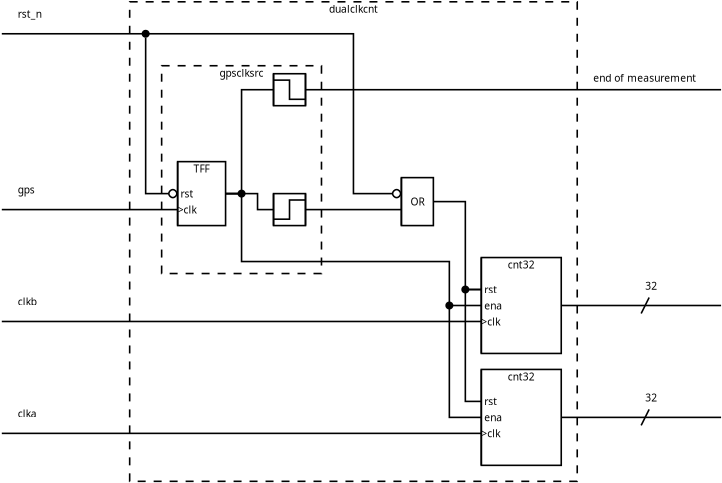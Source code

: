 <?xml version="1.0" encoding="UTF-8"?>
<dia:diagram xmlns:dia="http://www.lysator.liu.se/~alla/dia/">
  <dia:layer name="Background" visible="true" active="true">
    <dia:object type="Standard - Box" version="0" id="O0">
      <dia:attribute name="obj_pos">
        <dia:point val="-17,-14"/>
      </dia:attribute>
      <dia:attribute name="obj_bb">
        <dia:rectangle val="-17.05,-14.05;11.05,16.05"/>
      </dia:attribute>
      <dia:attribute name="elem_corner">
        <dia:point val="-17,-14"/>
      </dia:attribute>
      <dia:attribute name="elem_width">
        <dia:real val="28"/>
      </dia:attribute>
      <dia:attribute name="elem_height">
        <dia:real val="30"/>
      </dia:attribute>
      <dia:attribute name="border_width">
        <dia:real val="0.1"/>
      </dia:attribute>
      <dia:attribute name="show_background">
        <dia:boolean val="false"/>
      </dia:attribute>
      <dia:attribute name="line_style">
        <dia:enum val="1"/>
      </dia:attribute>
      <dia:attribute name="dashlength">
        <dia:real val="0.5"/>
      </dia:attribute>
    </dia:object>
    <dia:object type="Standard - Box" version="0" id="O1">
      <dia:attribute name="obj_pos">
        <dia:point val="-15,-10"/>
      </dia:attribute>
      <dia:attribute name="obj_bb">
        <dia:rectangle val="-15.05,-10.05;-4.95,3.05"/>
      </dia:attribute>
      <dia:attribute name="elem_corner">
        <dia:point val="-15,-10"/>
      </dia:attribute>
      <dia:attribute name="elem_width">
        <dia:real val="10"/>
      </dia:attribute>
      <dia:attribute name="elem_height">
        <dia:real val="13"/>
      </dia:attribute>
      <dia:attribute name="border_width">
        <dia:real val="0.1"/>
      </dia:attribute>
      <dia:attribute name="show_background">
        <dia:boolean val="false"/>
      </dia:attribute>
      <dia:attribute name="line_style">
        <dia:enum val="1"/>
      </dia:attribute>
      <dia:attribute name="dashlength">
        <dia:real val="0.5"/>
      </dia:attribute>
    </dia:object>
    <dia:object type="Standard - Box" version="0" id="O2">
      <dia:attribute name="obj_pos">
        <dia:point val="5,2"/>
      </dia:attribute>
      <dia:attribute name="obj_bb">
        <dia:rectangle val="4.95,1.95;10.05,8.05"/>
      </dia:attribute>
      <dia:attribute name="elem_corner">
        <dia:point val="5,2"/>
      </dia:attribute>
      <dia:attribute name="elem_width">
        <dia:real val="5"/>
      </dia:attribute>
      <dia:attribute name="elem_height">
        <dia:real val="6"/>
      </dia:attribute>
      <dia:attribute name="show_background">
        <dia:boolean val="true"/>
      </dia:attribute>
    </dia:object>
    <dia:object type="Standard - Text" version="1" id="O3">
      <dia:attribute name="obj_pos">
        <dia:point val="5,6"/>
      </dia:attribute>
      <dia:attribute name="obj_bb">
        <dia:rectangle val="5,5.628;6.438,6.372"/>
      </dia:attribute>
      <dia:attribute name="text">
        <dia:composite type="text">
          <dia:attribute name="string">
            <dia:string>#&gt;clk#</dia:string>
          </dia:attribute>
          <dia:attribute name="font">
            <dia:font family="sans" style="0" name="Helvetica"/>
          </dia:attribute>
          <dia:attribute name="height">
            <dia:real val="0.8"/>
          </dia:attribute>
          <dia:attribute name="pos">
            <dia:point val="5,6.223"/>
          </dia:attribute>
          <dia:attribute name="color">
            <dia:color val="#000000"/>
          </dia:attribute>
          <dia:attribute name="alignment">
            <dia:enum val="0"/>
          </dia:attribute>
        </dia:composite>
      </dia:attribute>
      <dia:attribute name="valign">
        <dia:enum val="2"/>
      </dia:attribute>
      <dia:connections>
        <dia:connection handle="0" to="O4" connection="3"/>
      </dia:connections>
    </dia:object>
    <dia:object type="Standard - Line" version="0" id="O4">
      <dia:attribute name="obj_pos">
        <dia:point val="5,2"/>
      </dia:attribute>
      <dia:attribute name="obj_bb">
        <dia:rectangle val="4.95,1.95;5.05,8.05"/>
      </dia:attribute>
      <dia:attribute name="conn_endpoints">
        <dia:point val="5,2"/>
        <dia:point val="5,8"/>
      </dia:attribute>
      <dia:attribute name="numcp">
        <dia:int val="5"/>
      </dia:attribute>
      <dia:connections>
        <dia:connection handle="0" to="O2" connection="0"/>
        <dia:connection handle="1" to="O2" connection="5"/>
      </dia:connections>
    </dia:object>
    <dia:object type="Standard - Text" version="1" id="O5">
      <dia:attribute name="obj_pos">
        <dia:point val="5,4"/>
      </dia:attribute>
      <dia:attribute name="obj_bb">
        <dia:rectangle val="5,3.627;6.048,4.372"/>
      </dia:attribute>
      <dia:attribute name="text">
        <dia:composite type="text">
          <dia:attribute name="string">
            <dia:string># rst#</dia:string>
          </dia:attribute>
          <dia:attribute name="font">
            <dia:font family="sans" style="0" name="Helvetica"/>
          </dia:attribute>
          <dia:attribute name="height">
            <dia:real val="0.8"/>
          </dia:attribute>
          <dia:attribute name="pos">
            <dia:point val="5,4.223"/>
          </dia:attribute>
          <dia:attribute name="color">
            <dia:color val="#000000"/>
          </dia:attribute>
          <dia:attribute name="alignment">
            <dia:enum val="0"/>
          </dia:attribute>
        </dia:composite>
      </dia:attribute>
      <dia:attribute name="valign">
        <dia:enum val="2"/>
      </dia:attribute>
      <dia:connections>
        <dia:connection handle="0" to="O4" connection="1"/>
      </dia:connections>
    </dia:object>
    <dia:object type="Standard - Text" version="1" id="O6">
      <dia:attribute name="obj_pos">
        <dia:point val="5,5"/>
      </dia:attribute>
      <dia:attribute name="obj_bb">
        <dia:rectangle val="5,4.628;6.395,5.372"/>
      </dia:attribute>
      <dia:attribute name="text">
        <dia:composite type="text">
          <dia:attribute name="string">
            <dia:string># ena#</dia:string>
          </dia:attribute>
          <dia:attribute name="font">
            <dia:font family="sans" style="0" name="Helvetica"/>
          </dia:attribute>
          <dia:attribute name="height">
            <dia:real val="0.8"/>
          </dia:attribute>
          <dia:attribute name="pos">
            <dia:point val="5,5.223"/>
          </dia:attribute>
          <dia:attribute name="color">
            <dia:color val="#000000"/>
          </dia:attribute>
          <dia:attribute name="alignment">
            <dia:enum val="0"/>
          </dia:attribute>
        </dia:composite>
      </dia:attribute>
      <dia:attribute name="valign">
        <dia:enum val="2"/>
      </dia:attribute>
      <dia:connections>
        <dia:connection handle="0" to="O2" connection="3"/>
      </dia:connections>
    </dia:object>
    <dia:object type="Standard - Line" version="0" id="O7">
      <dia:attribute name="obj_pos">
        <dia:point val="15.25,5"/>
      </dia:attribute>
      <dia:attribute name="obj_bb">
        <dia:rectangle val="9.95,4.95;15.3,5.05"/>
      </dia:attribute>
      <dia:attribute name="conn_endpoints">
        <dia:point val="15.25,5"/>
        <dia:point val="10,5"/>
      </dia:attribute>
      <dia:attribute name="numcp">
        <dia:int val="1"/>
      </dia:attribute>
      <dia:connections>
        <dia:connection handle="0" to="O8" connection="0"/>
        <dia:connection handle="1" to="O2" connection="4"/>
      </dia:connections>
    </dia:object>
    <dia:object type="Standard - Line" version="0" id="O8">
      <dia:attribute name="obj_pos">
        <dia:point val="15.5,4.5"/>
      </dia:attribute>
      <dia:attribute name="obj_bb">
        <dia:rectangle val="14.933,4.433;15.567,5.567"/>
      </dia:attribute>
      <dia:attribute name="conn_endpoints">
        <dia:point val="15.5,4.5"/>
        <dia:point val="15,5.5"/>
      </dia:attribute>
      <dia:attribute name="numcp">
        <dia:int val="1"/>
      </dia:attribute>
    </dia:object>
    <dia:object type="Standard - Text" version="1" id="O9">
      <dia:attribute name="obj_pos">
        <dia:point val="15.25,5"/>
      </dia:attribute>
      <dia:attribute name="obj_bb">
        <dia:rectangle val="15.25,3.455;16.065,5"/>
      </dia:attribute>
      <dia:attribute name="text">
        <dia:composite type="text">
          <dia:attribute name="string">
            <dia:string>#32
#</dia:string>
          </dia:attribute>
          <dia:attribute name="font">
            <dia:font family="sans" style="0" name="Helvetica"/>
          </dia:attribute>
          <dia:attribute name="height">
            <dia:real val="0.8"/>
          </dia:attribute>
          <dia:attribute name="pos">
            <dia:point val="15.25,4.05"/>
          </dia:attribute>
          <dia:attribute name="color">
            <dia:color val="#000000"/>
          </dia:attribute>
          <dia:attribute name="alignment">
            <dia:enum val="0"/>
          </dia:attribute>
        </dia:composite>
      </dia:attribute>
      <dia:attribute name="valign">
        <dia:enum val="1"/>
      </dia:attribute>
      <dia:connections>
        <dia:connection handle="0" to="O8" connection="0"/>
      </dia:connections>
    </dia:object>
    <dia:object type="Standard - Line" version="0" id="O10">
      <dia:attribute name="obj_pos">
        <dia:point val="-25,6"/>
      </dia:attribute>
      <dia:attribute name="obj_bb">
        <dia:rectangle val="-25.05,5.95;5.05,6.05"/>
      </dia:attribute>
      <dia:attribute name="conn_endpoints">
        <dia:point val="-25,6"/>
        <dia:point val="5,6"/>
      </dia:attribute>
      <dia:attribute name="numcp">
        <dia:int val="1"/>
      </dia:attribute>
      <dia:connections>
        <dia:connection handle="1" to="O4" connection="3"/>
      </dia:connections>
    </dia:object>
    <dia:object type="Standard - Text" version="1" id="O11">
      <dia:attribute name="obj_pos">
        <dia:point val="7.5,2"/>
      </dia:attribute>
      <dia:attribute name="obj_bb">
        <dia:rectangle val="6.589,2;8.411,2.745"/>
      </dia:attribute>
      <dia:attribute name="text">
        <dia:composite type="text">
          <dia:attribute name="string">
            <dia:string>#cnt32#</dia:string>
          </dia:attribute>
          <dia:attribute name="font">
            <dia:font family="sans" style="0" name="Helvetica"/>
          </dia:attribute>
          <dia:attribute name="height">
            <dia:real val="0.8"/>
          </dia:attribute>
          <dia:attribute name="pos">
            <dia:point val="7.5,2.595"/>
          </dia:attribute>
          <dia:attribute name="color">
            <dia:color val="#000000"/>
          </dia:attribute>
          <dia:attribute name="alignment">
            <dia:enum val="1"/>
          </dia:attribute>
        </dia:composite>
      </dia:attribute>
      <dia:attribute name="valign">
        <dia:enum val="0"/>
      </dia:attribute>
      <dia:connections>
        <dia:connection handle="0" to="O2" connection="1"/>
      </dia:connections>
    </dia:object>
    <dia:object type="Standard - Line" version="0" id="O12">
      <dia:attribute name="obj_pos">
        <dia:point val="15.25,5"/>
      </dia:attribute>
      <dia:attribute name="obj_bb">
        <dia:rectangle val="15.2,4.95;20.05,5.05"/>
      </dia:attribute>
      <dia:attribute name="conn_endpoints">
        <dia:point val="15.25,5"/>
        <dia:point val="20,5"/>
      </dia:attribute>
      <dia:attribute name="numcp">
        <dia:int val="1"/>
      </dia:attribute>
      <dia:connections>
        <dia:connection handle="0" to="O8" connection="0"/>
      </dia:connections>
    </dia:object>
    <dia:object type="Standard - Box" version="0" id="O13">
      <dia:attribute name="obj_pos">
        <dia:point val="5,9"/>
      </dia:attribute>
      <dia:attribute name="obj_bb">
        <dia:rectangle val="4.95,8.95;10.05,15.05"/>
      </dia:attribute>
      <dia:attribute name="elem_corner">
        <dia:point val="5,9"/>
      </dia:attribute>
      <dia:attribute name="elem_width">
        <dia:real val="5"/>
      </dia:attribute>
      <dia:attribute name="elem_height">
        <dia:real val="6"/>
      </dia:attribute>
      <dia:attribute name="show_background">
        <dia:boolean val="true"/>
      </dia:attribute>
    </dia:object>
    <dia:object type="Standard - Text" version="1" id="O14">
      <dia:attribute name="obj_pos">
        <dia:point val="5,13"/>
      </dia:attribute>
      <dia:attribute name="obj_bb">
        <dia:rectangle val="5,12.627;6.438,13.373"/>
      </dia:attribute>
      <dia:attribute name="text">
        <dia:composite type="text">
          <dia:attribute name="string">
            <dia:string>#&gt;clk#</dia:string>
          </dia:attribute>
          <dia:attribute name="font">
            <dia:font family="sans" style="0" name="Helvetica"/>
          </dia:attribute>
          <dia:attribute name="height">
            <dia:real val="0.8"/>
          </dia:attribute>
          <dia:attribute name="pos">
            <dia:point val="5,13.223"/>
          </dia:attribute>
          <dia:attribute name="color">
            <dia:color val="#000000"/>
          </dia:attribute>
          <dia:attribute name="alignment">
            <dia:enum val="0"/>
          </dia:attribute>
        </dia:composite>
      </dia:attribute>
      <dia:attribute name="valign">
        <dia:enum val="2"/>
      </dia:attribute>
      <dia:connections>
        <dia:connection handle="0" to="O15" connection="3"/>
      </dia:connections>
    </dia:object>
    <dia:object type="Standard - Line" version="0" id="O15">
      <dia:attribute name="obj_pos">
        <dia:point val="5,9"/>
      </dia:attribute>
      <dia:attribute name="obj_bb">
        <dia:rectangle val="4.95,8.95;5.05,15.05"/>
      </dia:attribute>
      <dia:attribute name="conn_endpoints">
        <dia:point val="5,9"/>
        <dia:point val="5,15"/>
      </dia:attribute>
      <dia:attribute name="numcp">
        <dia:int val="5"/>
      </dia:attribute>
      <dia:connections>
        <dia:connection handle="0" to="O13" connection="0"/>
        <dia:connection handle="1" to="O13" connection="5"/>
      </dia:connections>
    </dia:object>
    <dia:object type="Standard - Text" version="1" id="O16">
      <dia:attribute name="obj_pos">
        <dia:point val="5,11"/>
      </dia:attribute>
      <dia:attribute name="obj_bb">
        <dia:rectangle val="5,10.627;6.048,11.373"/>
      </dia:attribute>
      <dia:attribute name="text">
        <dia:composite type="text">
          <dia:attribute name="string">
            <dia:string># rst#</dia:string>
          </dia:attribute>
          <dia:attribute name="font">
            <dia:font family="sans" style="0" name="Helvetica"/>
          </dia:attribute>
          <dia:attribute name="height">
            <dia:real val="0.8"/>
          </dia:attribute>
          <dia:attribute name="pos">
            <dia:point val="5,11.223"/>
          </dia:attribute>
          <dia:attribute name="color">
            <dia:color val="#000000"/>
          </dia:attribute>
          <dia:attribute name="alignment">
            <dia:enum val="0"/>
          </dia:attribute>
        </dia:composite>
      </dia:attribute>
      <dia:attribute name="valign">
        <dia:enum val="2"/>
      </dia:attribute>
      <dia:connections>
        <dia:connection handle="0" to="O15" connection="1"/>
      </dia:connections>
    </dia:object>
    <dia:object type="Standard - Text" version="1" id="O17">
      <dia:attribute name="obj_pos">
        <dia:point val="5,12"/>
      </dia:attribute>
      <dia:attribute name="obj_bb">
        <dia:rectangle val="5,11.627;6.395,12.373"/>
      </dia:attribute>
      <dia:attribute name="text">
        <dia:composite type="text">
          <dia:attribute name="string">
            <dia:string># ena#</dia:string>
          </dia:attribute>
          <dia:attribute name="font">
            <dia:font family="sans" style="0" name="Helvetica"/>
          </dia:attribute>
          <dia:attribute name="height">
            <dia:real val="0.8"/>
          </dia:attribute>
          <dia:attribute name="pos">
            <dia:point val="5,12.223"/>
          </dia:attribute>
          <dia:attribute name="color">
            <dia:color val="#000000"/>
          </dia:attribute>
          <dia:attribute name="alignment">
            <dia:enum val="0"/>
          </dia:attribute>
        </dia:composite>
      </dia:attribute>
      <dia:attribute name="valign">
        <dia:enum val="2"/>
      </dia:attribute>
      <dia:connections>
        <dia:connection handle="0" to="O13" connection="3"/>
      </dia:connections>
    </dia:object>
    <dia:object type="Standard - Line" version="0" id="O18">
      <dia:attribute name="obj_pos">
        <dia:point val="15.25,12"/>
      </dia:attribute>
      <dia:attribute name="obj_bb">
        <dia:rectangle val="9.95,11.95;15.3,12.05"/>
      </dia:attribute>
      <dia:attribute name="conn_endpoints">
        <dia:point val="15.25,12"/>
        <dia:point val="10,12"/>
      </dia:attribute>
      <dia:attribute name="numcp">
        <dia:int val="1"/>
      </dia:attribute>
      <dia:connections>
        <dia:connection handle="0" to="O19" connection="0"/>
        <dia:connection handle="1" to="O13" connection="4"/>
      </dia:connections>
    </dia:object>
    <dia:object type="Standard - Line" version="0" id="O19">
      <dia:attribute name="obj_pos">
        <dia:point val="15.5,11.5"/>
      </dia:attribute>
      <dia:attribute name="obj_bb">
        <dia:rectangle val="14.933,11.433;15.567,12.567"/>
      </dia:attribute>
      <dia:attribute name="conn_endpoints">
        <dia:point val="15.5,11.5"/>
        <dia:point val="15,12.5"/>
      </dia:attribute>
      <dia:attribute name="numcp">
        <dia:int val="1"/>
      </dia:attribute>
    </dia:object>
    <dia:object type="Standard - Text" version="1" id="O20">
      <dia:attribute name="obj_pos">
        <dia:point val="15.25,12"/>
      </dia:attribute>
      <dia:attribute name="obj_bb">
        <dia:rectangle val="15.25,10.455;16.065,12"/>
      </dia:attribute>
      <dia:attribute name="text">
        <dia:composite type="text">
          <dia:attribute name="string">
            <dia:string>#32
#</dia:string>
          </dia:attribute>
          <dia:attribute name="font">
            <dia:font family="sans" style="0" name="Helvetica"/>
          </dia:attribute>
          <dia:attribute name="height">
            <dia:real val="0.8"/>
          </dia:attribute>
          <dia:attribute name="pos">
            <dia:point val="15.25,11.05"/>
          </dia:attribute>
          <dia:attribute name="color">
            <dia:color val="#000000"/>
          </dia:attribute>
          <dia:attribute name="alignment">
            <dia:enum val="0"/>
          </dia:attribute>
        </dia:composite>
      </dia:attribute>
      <dia:attribute name="valign">
        <dia:enum val="1"/>
      </dia:attribute>
      <dia:connections>
        <dia:connection handle="0" to="O19" connection="0"/>
      </dia:connections>
    </dia:object>
    <dia:object type="Standard - Line" version="0" id="O21">
      <dia:attribute name="obj_pos">
        <dia:point val="-25,13"/>
      </dia:attribute>
      <dia:attribute name="obj_bb">
        <dia:rectangle val="-25.05,12.95;5.05,13.05"/>
      </dia:attribute>
      <dia:attribute name="conn_endpoints">
        <dia:point val="-25,13"/>
        <dia:point val="5,13"/>
      </dia:attribute>
      <dia:attribute name="numcp">
        <dia:int val="1"/>
      </dia:attribute>
      <dia:connections>
        <dia:connection handle="1" to="O15" connection="3"/>
      </dia:connections>
    </dia:object>
    <dia:object type="Standard - Text" version="1" id="O22">
      <dia:attribute name="obj_pos">
        <dia:point val="7.5,9"/>
      </dia:attribute>
      <dia:attribute name="obj_bb">
        <dia:rectangle val="6.589,9;8.411,9.745"/>
      </dia:attribute>
      <dia:attribute name="text">
        <dia:composite type="text">
          <dia:attribute name="string">
            <dia:string>#cnt32#</dia:string>
          </dia:attribute>
          <dia:attribute name="font">
            <dia:font family="sans" style="0" name="Helvetica"/>
          </dia:attribute>
          <dia:attribute name="height">
            <dia:real val="0.8"/>
          </dia:attribute>
          <dia:attribute name="pos">
            <dia:point val="7.5,9.595"/>
          </dia:attribute>
          <dia:attribute name="color">
            <dia:color val="#000000"/>
          </dia:attribute>
          <dia:attribute name="alignment">
            <dia:enum val="1"/>
          </dia:attribute>
        </dia:composite>
      </dia:attribute>
      <dia:attribute name="valign">
        <dia:enum val="0"/>
      </dia:attribute>
      <dia:connections>
        <dia:connection handle="0" to="O13" connection="1"/>
      </dia:connections>
    </dia:object>
    <dia:object type="Standard - Line" version="0" id="O23">
      <dia:attribute name="obj_pos">
        <dia:point val="15.25,12"/>
      </dia:attribute>
      <dia:attribute name="obj_bb">
        <dia:rectangle val="15.2,11.95;20.05,12.05"/>
      </dia:attribute>
      <dia:attribute name="conn_endpoints">
        <dia:point val="15.25,12"/>
        <dia:point val="20,12"/>
      </dia:attribute>
      <dia:attribute name="numcp">
        <dia:int val="1"/>
      </dia:attribute>
      <dia:connections>
        <dia:connection handle="0" to="O19" connection="0"/>
      </dia:connections>
    </dia:object>
    <dia:object type="Standard - ZigZagLine" version="1" id="O24">
      <dia:attribute name="obj_pos">
        <dia:point val="5,4"/>
      </dia:attribute>
      <dia:attribute name="obj_bb">
        <dia:rectangle val="3.95,3.95;5.05,11.05"/>
      </dia:attribute>
      <dia:attribute name="orth_points">
        <dia:point val="5,4"/>
        <dia:point val="4,4"/>
        <dia:point val="4,11"/>
        <dia:point val="5,11"/>
      </dia:attribute>
      <dia:attribute name="orth_orient">
        <dia:enum val="0"/>
        <dia:enum val="1"/>
        <dia:enum val="0"/>
      </dia:attribute>
      <dia:attribute name="autorouting">
        <dia:boolean val="false"/>
      </dia:attribute>
      <dia:connections>
        <dia:connection handle="0" to="O4" connection="1"/>
        <dia:connection handle="1" to="O15" connection="1"/>
      </dia:connections>
    </dia:object>
    <dia:object type="Standard - ZigZagLine" version="1" id="O25">
      <dia:attribute name="obj_pos">
        <dia:point val="5,5"/>
      </dia:attribute>
      <dia:attribute name="obj_bb">
        <dia:rectangle val="2.95,4.95;5.05,12.05"/>
      </dia:attribute>
      <dia:attribute name="orth_points">
        <dia:point val="5,5"/>
        <dia:point val="3,5"/>
        <dia:point val="3,12"/>
        <dia:point val="5,12"/>
      </dia:attribute>
      <dia:attribute name="orth_orient">
        <dia:enum val="0"/>
        <dia:enum val="1"/>
        <dia:enum val="0"/>
      </dia:attribute>
      <dia:attribute name="autorouting">
        <dia:boolean val="false"/>
      </dia:attribute>
      <dia:connections>
        <dia:connection handle="0" to="O2" connection="3"/>
        <dia:connection handle="1" to="O13" connection="3"/>
      </dia:connections>
    </dia:object>
    <dia:object type="Standard - Text" version="1" id="O26">
      <dia:attribute name="obj_pos">
        <dia:point val="-24,12"/>
      </dia:attribute>
      <dia:attribute name="obj_bb">
        <dia:rectangle val="-24,11.405;-22.719,12.15"/>
      </dia:attribute>
      <dia:attribute name="text">
        <dia:composite type="text">
          <dia:attribute name="string">
            <dia:string>#clka#</dia:string>
          </dia:attribute>
          <dia:attribute name="font">
            <dia:font family="sans" style="0" name="Helvetica"/>
          </dia:attribute>
          <dia:attribute name="height">
            <dia:real val="0.8"/>
          </dia:attribute>
          <dia:attribute name="pos">
            <dia:point val="-24,12"/>
          </dia:attribute>
          <dia:attribute name="color">
            <dia:color val="#000000"/>
          </dia:attribute>
          <dia:attribute name="alignment">
            <dia:enum val="0"/>
          </dia:attribute>
        </dia:composite>
      </dia:attribute>
      <dia:attribute name="valign">
        <dia:enum val="3"/>
      </dia:attribute>
    </dia:object>
    <dia:object type="Standard - Text" version="1" id="O27">
      <dia:attribute name="obj_pos">
        <dia:point val="-24,5"/>
      </dia:attribute>
      <dia:attribute name="obj_bb">
        <dia:rectangle val="-24,4.405;-22.692,5.15"/>
      </dia:attribute>
      <dia:attribute name="text">
        <dia:composite type="text">
          <dia:attribute name="string">
            <dia:string>#clkb#</dia:string>
          </dia:attribute>
          <dia:attribute name="font">
            <dia:font family="sans" style="0" name="Helvetica"/>
          </dia:attribute>
          <dia:attribute name="height">
            <dia:real val="0.8"/>
          </dia:attribute>
          <dia:attribute name="pos">
            <dia:point val="-24,5"/>
          </dia:attribute>
          <dia:attribute name="color">
            <dia:color val="#000000"/>
          </dia:attribute>
          <dia:attribute name="alignment">
            <dia:enum val="0"/>
          </dia:attribute>
        </dia:composite>
      </dia:attribute>
      <dia:attribute name="valign">
        <dia:enum val="3"/>
      </dia:attribute>
    </dia:object>
    <dia:object type="Standard - Box" version="0" id="O28">
      <dia:attribute name="obj_pos">
        <dia:point val="0,-3"/>
      </dia:attribute>
      <dia:attribute name="obj_bb">
        <dia:rectangle val="-0.05,-3.05;2.05,0.05"/>
      </dia:attribute>
      <dia:attribute name="elem_corner">
        <dia:point val="0,-3"/>
      </dia:attribute>
      <dia:attribute name="elem_width">
        <dia:real val="2"/>
      </dia:attribute>
      <dia:attribute name="elem_height">
        <dia:real val="3"/>
      </dia:attribute>
      <dia:attribute name="show_background">
        <dia:boolean val="true"/>
      </dia:attribute>
    </dia:object>
    <dia:object type="Standard - Text" version="1" id="O29">
      <dia:attribute name="obj_pos">
        <dia:point val="1,-1.5"/>
      </dia:attribute>
      <dia:attribute name="obj_bb">
        <dia:rectangle val="0.525,-1.873;1.475,-1.127"/>
      </dia:attribute>
      <dia:attribute name="text">
        <dia:composite type="text">
          <dia:attribute name="string">
            <dia:string>#OR#</dia:string>
          </dia:attribute>
          <dia:attribute name="font">
            <dia:font family="sans" style="0" name="Helvetica"/>
          </dia:attribute>
          <dia:attribute name="height">
            <dia:real val="0.8"/>
          </dia:attribute>
          <dia:attribute name="pos">
            <dia:point val="1,-1.278"/>
          </dia:attribute>
          <dia:attribute name="color">
            <dia:color val="#000000"/>
          </dia:attribute>
          <dia:attribute name="alignment">
            <dia:enum val="1"/>
          </dia:attribute>
        </dia:composite>
      </dia:attribute>
      <dia:attribute name="valign">
        <dia:enum val="2"/>
      </dia:attribute>
      <dia:connections>
        <dia:connection handle="0" to="O28" connection="8"/>
      </dia:connections>
    </dia:object>
    <dia:object type="Standard - Line" version="0" id="O30">
      <dia:attribute name="obj_pos">
        <dia:point val="0,-3"/>
      </dia:attribute>
      <dia:attribute name="obj_bb">
        <dia:rectangle val="-0.05,-3.05;0.05,0.05"/>
      </dia:attribute>
      <dia:attribute name="conn_endpoints">
        <dia:point val="0,-3"/>
        <dia:point val="0,0"/>
      </dia:attribute>
      <dia:attribute name="numcp">
        <dia:int val="2"/>
      </dia:attribute>
      <dia:connections>
        <dia:connection handle="0" to="O28" connection="0"/>
        <dia:connection handle="1" to="O28" connection="5"/>
      </dia:connections>
    </dia:object>
    <dia:object type="Standard - ZigZagLine" version="1" id="O31">
      <dia:attribute name="obj_pos">
        <dia:point val="-25,-12"/>
      </dia:attribute>
      <dia:attribute name="obj_bb">
        <dia:rectangle val="-25.05,-12.05;0.071,-1.679"/>
      </dia:attribute>
      <dia:attribute name="orth_points">
        <dia:point val="-25,-12"/>
        <dia:point val="-3,-12"/>
        <dia:point val="-3,-2"/>
        <dia:point val="0,-2"/>
      </dia:attribute>
      <dia:attribute name="orth_orient">
        <dia:enum val="0"/>
        <dia:enum val="1"/>
        <dia:enum val="0"/>
      </dia:attribute>
      <dia:attribute name="autorouting">
        <dia:boolean val="false"/>
      </dia:attribute>
      <dia:attribute name="end_arrow">
        <dia:enum val="9"/>
      </dia:attribute>
      <dia:attribute name="end_arrow_length">
        <dia:real val="0.5"/>
      </dia:attribute>
      <dia:attribute name="end_arrow_width">
        <dia:real val="0.5"/>
      </dia:attribute>
      <dia:connections>
        <dia:connection handle="1" to="O30" connection="0"/>
      </dia:connections>
    </dia:object>
    <dia:object type="Standard - ZigZagLine" version="1" id="O32">
      <dia:attribute name="obj_pos">
        <dia:point val="2,-1.5"/>
      </dia:attribute>
      <dia:attribute name="obj_bb">
        <dia:rectangle val="1.95,-1.55;5.05,4.05"/>
      </dia:attribute>
      <dia:attribute name="orth_points">
        <dia:point val="2,-1.5"/>
        <dia:point val="4,-1.5"/>
        <dia:point val="4,4"/>
        <dia:point val="5,4"/>
      </dia:attribute>
      <dia:attribute name="orth_orient">
        <dia:enum val="0"/>
        <dia:enum val="1"/>
        <dia:enum val="0"/>
      </dia:attribute>
      <dia:attribute name="autorouting">
        <dia:boolean val="false"/>
      </dia:attribute>
      <dia:connections>
        <dia:connection handle="0" to="O28" connection="4"/>
        <dia:connection handle="1" to="O4" connection="1"/>
      </dia:connections>
    </dia:object>
    <dia:object type="Standard - Ellipse" version="0" id="O33">
      <dia:attribute name="obj_pos">
        <dia:point val="3.8,3.8"/>
      </dia:attribute>
      <dia:attribute name="obj_bb">
        <dia:rectangle val="3.75,3.75;4.25,4.25"/>
      </dia:attribute>
      <dia:attribute name="elem_corner">
        <dia:point val="3.8,3.8"/>
      </dia:attribute>
      <dia:attribute name="elem_width">
        <dia:real val="0.4"/>
      </dia:attribute>
      <dia:attribute name="elem_height">
        <dia:real val="0.4"/>
      </dia:attribute>
      <dia:attribute name="border_width">
        <dia:real val="0.1"/>
      </dia:attribute>
      <dia:attribute name="inner_color">
        <dia:color val="#000000"/>
      </dia:attribute>
      <dia:attribute name="aspect">
        <dia:enum val="2"/>
      </dia:attribute>
    </dia:object>
    <dia:object type="Standard - Box" version="0" id="O34">
      <dia:attribute name="obj_pos">
        <dia:point val="-14,-4"/>
      </dia:attribute>
      <dia:attribute name="obj_bb">
        <dia:rectangle val="-14.05,-4.05;-10.95,0.05"/>
      </dia:attribute>
      <dia:attribute name="elem_corner">
        <dia:point val="-14,-4"/>
      </dia:attribute>
      <dia:attribute name="elem_width">
        <dia:real val="3"/>
      </dia:attribute>
      <dia:attribute name="elem_height">
        <dia:real val="4"/>
      </dia:attribute>
      <dia:attribute name="show_background">
        <dia:boolean val="true"/>
      </dia:attribute>
    </dia:object>
    <dia:object type="Standard - Text" version="1" id="O35">
      <dia:attribute name="obj_pos">
        <dia:point val="-12.5,-4"/>
      </dia:attribute>
      <dia:attribute name="obj_bb">
        <dia:rectangle val="-13.062,-4;-11.938,-3.255"/>
      </dia:attribute>
      <dia:attribute name="text">
        <dia:composite type="text">
          <dia:attribute name="string">
            <dia:string>#TFF#</dia:string>
          </dia:attribute>
          <dia:attribute name="font">
            <dia:font family="sans" style="0" name="Helvetica"/>
          </dia:attribute>
          <dia:attribute name="height">
            <dia:real val="0.8"/>
          </dia:attribute>
          <dia:attribute name="pos">
            <dia:point val="-12.5,-3.405"/>
          </dia:attribute>
          <dia:attribute name="color">
            <dia:color val="#000000"/>
          </dia:attribute>
          <dia:attribute name="alignment">
            <dia:enum val="1"/>
          </dia:attribute>
        </dia:composite>
      </dia:attribute>
      <dia:attribute name="valign">
        <dia:enum val="0"/>
      </dia:attribute>
      <dia:connections>
        <dia:connection handle="0" to="O34" connection="1"/>
      </dia:connections>
    </dia:object>
    <dia:object type="Standard - Line" version="0" id="O36">
      <dia:attribute name="obj_pos">
        <dia:point val="-14,-4"/>
      </dia:attribute>
      <dia:attribute name="obj_bb">
        <dia:rectangle val="-14.05,-4.05;-13.95,0.05"/>
      </dia:attribute>
      <dia:attribute name="conn_endpoints">
        <dia:point val="-14,-4"/>
        <dia:point val="-14,0"/>
      </dia:attribute>
      <dia:attribute name="numcp">
        <dia:int val="3"/>
      </dia:attribute>
      <dia:connections>
        <dia:connection handle="0" to="O34" connection="0"/>
        <dia:connection handle="1" to="O34" connection="5"/>
      </dia:connections>
    </dia:object>
    <dia:object type="Standard - ZigZagLine" version="1" id="O37">
      <dia:attribute name="obj_pos">
        <dia:point val="-16,-11.75"/>
      </dia:attribute>
      <dia:attribute name="obj_bb">
        <dia:rectangle val="-16.05,-11.8;-13.929,-1.679"/>
      </dia:attribute>
      <dia:attribute name="orth_points">
        <dia:point val="-16,-11.75"/>
        <dia:point val="-16,-2"/>
        <dia:point val="-14,-2"/>
      </dia:attribute>
      <dia:attribute name="orth_orient">
        <dia:enum val="1"/>
        <dia:enum val="0"/>
      </dia:attribute>
      <dia:attribute name="autorouting">
        <dia:boolean val="false"/>
      </dia:attribute>
      <dia:attribute name="end_arrow">
        <dia:enum val="9"/>
      </dia:attribute>
      <dia:attribute name="end_arrow_length">
        <dia:real val="0.5"/>
      </dia:attribute>
      <dia:attribute name="end_arrow_width">
        <dia:real val="0.5"/>
      </dia:attribute>
      <dia:connections>
        <dia:connection handle="0" to="O59" connection="8"/>
        <dia:connection handle="1" to="O34" connection="3"/>
      </dia:connections>
    </dia:object>
    <dia:object type="Standard - Line" version="0" id="O38">
      <dia:attribute name="obj_pos">
        <dia:point val="-25,-1"/>
      </dia:attribute>
      <dia:attribute name="obj_bb">
        <dia:rectangle val="-25.05,-1.05;-13.95,-0.95"/>
      </dia:attribute>
      <dia:attribute name="conn_endpoints">
        <dia:point val="-25,-1"/>
        <dia:point val="-14,-1"/>
      </dia:attribute>
      <dia:attribute name="numcp">
        <dia:int val="1"/>
      </dia:attribute>
      <dia:connections>
        <dia:connection handle="1" to="O36" connection="2"/>
      </dia:connections>
    </dia:object>
    <dia:object type="Standard - Text" version="1" id="O39">
      <dia:attribute name="obj_pos">
        <dia:point val="-14,-2"/>
      </dia:attribute>
      <dia:attribute name="obj_bb">
        <dia:rectangle val="-14,-2.373;-12.953,-1.627"/>
      </dia:attribute>
      <dia:attribute name="text">
        <dia:composite type="text">
          <dia:attribute name="string">
            <dia:string># rst#</dia:string>
          </dia:attribute>
          <dia:attribute name="font">
            <dia:font family="sans" style="0" name="Helvetica"/>
          </dia:attribute>
          <dia:attribute name="height">
            <dia:real val="0.8"/>
          </dia:attribute>
          <dia:attribute name="pos">
            <dia:point val="-14,-1.778"/>
          </dia:attribute>
          <dia:attribute name="color">
            <dia:color val="#000000"/>
          </dia:attribute>
          <dia:attribute name="alignment">
            <dia:enum val="0"/>
          </dia:attribute>
        </dia:composite>
      </dia:attribute>
      <dia:attribute name="valign">
        <dia:enum val="2"/>
      </dia:attribute>
      <dia:connections>
        <dia:connection handle="0" to="O34" connection="3"/>
      </dia:connections>
    </dia:object>
    <dia:object type="Standard - Text" version="1" id="O40">
      <dia:attribute name="obj_pos">
        <dia:point val="-24,-2"/>
      </dia:attribute>
      <dia:attribute name="obj_bb">
        <dia:rectangle val="-24,-2.595;-22.852,-1.85"/>
      </dia:attribute>
      <dia:attribute name="text">
        <dia:composite type="text">
          <dia:attribute name="string">
            <dia:string>#gps#</dia:string>
          </dia:attribute>
          <dia:attribute name="font">
            <dia:font family="sans" style="0" name="Helvetica"/>
          </dia:attribute>
          <dia:attribute name="height">
            <dia:real val="0.8"/>
          </dia:attribute>
          <dia:attribute name="pos">
            <dia:point val="-24,-2"/>
          </dia:attribute>
          <dia:attribute name="color">
            <dia:color val="#000000"/>
          </dia:attribute>
          <dia:attribute name="alignment">
            <dia:enum val="0"/>
          </dia:attribute>
        </dia:composite>
      </dia:attribute>
      <dia:attribute name="valign">
        <dia:enum val="3"/>
      </dia:attribute>
    </dia:object>
    <dia:object type="Standard - Text" version="1" id="O41">
      <dia:attribute name="obj_pos">
        <dia:point val="-24,-13"/>
      </dia:attribute>
      <dia:attribute name="obj_bb">
        <dia:rectangle val="-24,-13.595;-22.43,-12.85"/>
      </dia:attribute>
      <dia:attribute name="text">
        <dia:composite type="text">
          <dia:attribute name="string">
            <dia:string>#rst_n#</dia:string>
          </dia:attribute>
          <dia:attribute name="font">
            <dia:font family="sans" style="0" name="Helvetica"/>
          </dia:attribute>
          <dia:attribute name="height">
            <dia:real val="0.8"/>
          </dia:attribute>
          <dia:attribute name="pos">
            <dia:point val="-24,-13"/>
          </dia:attribute>
          <dia:attribute name="color">
            <dia:color val="#000000"/>
          </dia:attribute>
          <dia:attribute name="alignment">
            <dia:enum val="0"/>
          </dia:attribute>
        </dia:composite>
      </dia:attribute>
      <dia:attribute name="valign">
        <dia:enum val="3"/>
      </dia:attribute>
    </dia:object>
    <dia:object type="Standard - Box" version="0" id="O42">
      <dia:attribute name="obj_pos">
        <dia:point val="-8,-2"/>
      </dia:attribute>
      <dia:attribute name="obj_bb">
        <dia:rectangle val="-8.05,-2.05;-5.95,0.05"/>
      </dia:attribute>
      <dia:attribute name="elem_corner">
        <dia:point val="-8,-2"/>
      </dia:attribute>
      <dia:attribute name="elem_width">
        <dia:real val="2"/>
      </dia:attribute>
      <dia:attribute name="elem_height">
        <dia:real val="2"/>
      </dia:attribute>
      <dia:attribute name="show_background">
        <dia:boolean val="true"/>
      </dia:attribute>
    </dia:object>
    <dia:object type="Standard - ZigZagLine" version="1" id="O43">
      <dia:attribute name="obj_pos">
        <dia:point val="-6,-1.6"/>
      </dia:attribute>
      <dia:attribute name="obj_bb">
        <dia:rectangle val="-8.05,-1.65;-5.95,-0.35"/>
      </dia:attribute>
      <dia:attribute name="orth_points">
        <dia:point val="-6,-1.6"/>
        <dia:point val="-7,-1.6"/>
        <dia:point val="-7,-0.4"/>
        <dia:point val="-8,-0.4"/>
      </dia:attribute>
      <dia:attribute name="orth_orient">
        <dia:enum val="0"/>
        <dia:enum val="1"/>
        <dia:enum val="0"/>
      </dia:attribute>
      <dia:attribute name="autorouting">
        <dia:boolean val="false"/>
      </dia:attribute>
      <dia:connections>
        <dia:connection handle="0" to="O45" connection="0"/>
        <dia:connection handle="1" to="O44" connection="3"/>
      </dia:connections>
    </dia:object>
    <dia:object type="Standard - Line" version="0" id="O44">
      <dia:attribute name="obj_pos">
        <dia:point val="-8,-2"/>
      </dia:attribute>
      <dia:attribute name="obj_bb">
        <dia:rectangle val="-8.05,-2.05;-7.95,0.05"/>
      </dia:attribute>
      <dia:attribute name="conn_endpoints">
        <dia:point val="-8,-2"/>
        <dia:point val="-8,0"/>
      </dia:attribute>
      <dia:attribute name="numcp">
        <dia:int val="4"/>
      </dia:attribute>
      <dia:connections>
        <dia:connection handle="0" to="O42" connection="0"/>
        <dia:connection handle="1" to="O42" connection="5"/>
      </dia:connections>
    </dia:object>
    <dia:object type="Standard - Line" version="0" id="O45">
      <dia:attribute name="obj_pos">
        <dia:point val="-6,-2"/>
      </dia:attribute>
      <dia:attribute name="obj_bb">
        <dia:rectangle val="-6.05,-2.05;-5.95,0.05"/>
      </dia:attribute>
      <dia:attribute name="conn_endpoints">
        <dia:point val="-6,-2"/>
        <dia:point val="-6,0"/>
      </dia:attribute>
      <dia:attribute name="numcp">
        <dia:int val="4"/>
      </dia:attribute>
      <dia:connections>
        <dia:connection handle="0" to="O42" connection="2"/>
        <dia:connection handle="1" to="O42" connection="7"/>
      </dia:connections>
    </dia:object>
    <dia:object type="Standard - ZigZagLine" version="1" id="O46">
      <dia:attribute name="obj_pos">
        <dia:point val="-11,-2"/>
      </dia:attribute>
      <dia:attribute name="obj_bb">
        <dia:rectangle val="-11.05,-2.05;-7.95,-0.95"/>
      </dia:attribute>
      <dia:attribute name="orth_points">
        <dia:point val="-11,-2"/>
        <dia:point val="-9,-2"/>
        <dia:point val="-9,-1"/>
        <dia:point val="-8,-1"/>
      </dia:attribute>
      <dia:attribute name="orth_orient">
        <dia:enum val="0"/>
        <dia:enum val="1"/>
        <dia:enum val="0"/>
      </dia:attribute>
      <dia:attribute name="autorouting">
        <dia:boolean val="false"/>
      </dia:attribute>
      <dia:connections>
        <dia:connection handle="0" to="O34" connection="4"/>
        <dia:connection handle="1" to="O42" connection="3"/>
      </dia:connections>
    </dia:object>
    <dia:object type="Standard - Line" version="0" id="O47">
      <dia:attribute name="obj_pos">
        <dia:point val="-6,-1"/>
      </dia:attribute>
      <dia:attribute name="obj_bb">
        <dia:rectangle val="-6.05,-1.05;0.05,-0.95"/>
      </dia:attribute>
      <dia:attribute name="conn_endpoints">
        <dia:point val="-6,-1"/>
        <dia:point val="0,-1"/>
      </dia:attribute>
      <dia:attribute name="numcp">
        <dia:int val="1"/>
      </dia:attribute>
      <dia:connections>
        <dia:connection handle="0" to="O42" connection="4"/>
        <dia:connection handle="1" to="O30" connection="1"/>
      </dia:connections>
    </dia:object>
    <dia:object type="Standard - Text" version="1" id="O48">
      <dia:attribute name="obj_pos">
        <dia:point val="-14,-1"/>
      </dia:attribute>
      <dia:attribute name="obj_bb">
        <dia:rectangle val="-14,-1.373;-12.562,-0.627"/>
      </dia:attribute>
      <dia:attribute name="text">
        <dia:composite type="text">
          <dia:attribute name="string">
            <dia:string>#&gt;clk#</dia:string>
          </dia:attribute>
          <dia:attribute name="font">
            <dia:font family="sans" style="0" name="Helvetica"/>
          </dia:attribute>
          <dia:attribute name="height">
            <dia:real val="0.8"/>
          </dia:attribute>
          <dia:attribute name="pos">
            <dia:point val="-14,-0.777"/>
          </dia:attribute>
          <dia:attribute name="color">
            <dia:color val="#000000"/>
          </dia:attribute>
          <dia:attribute name="alignment">
            <dia:enum val="0"/>
          </dia:attribute>
        </dia:composite>
      </dia:attribute>
      <dia:attribute name="valign">
        <dia:enum val="2"/>
      </dia:attribute>
      <dia:connections>
        <dia:connection handle="0" to="O36" connection="2"/>
      </dia:connections>
    </dia:object>
    <dia:object type="Standard - Box" version="0" id="O49">
      <dia:attribute name="obj_pos">
        <dia:point val="-8,-9.5"/>
      </dia:attribute>
      <dia:attribute name="obj_bb">
        <dia:rectangle val="-8.05,-9.55;-5.95,-7.45"/>
      </dia:attribute>
      <dia:attribute name="elem_corner">
        <dia:point val="-8,-9.5"/>
      </dia:attribute>
      <dia:attribute name="elem_width">
        <dia:real val="2"/>
      </dia:attribute>
      <dia:attribute name="elem_height">
        <dia:real val="2"/>
      </dia:attribute>
      <dia:attribute name="show_background">
        <dia:boolean val="true"/>
      </dia:attribute>
    </dia:object>
    <dia:object type="Standard - ZigZagLine" version="1" id="O50">
      <dia:attribute name="obj_pos">
        <dia:point val="-6,-7.9"/>
      </dia:attribute>
      <dia:attribute name="obj_bb">
        <dia:rectangle val="-8.05,-9.15;-5.95,-7.85"/>
      </dia:attribute>
      <dia:attribute name="orth_points">
        <dia:point val="-6,-7.9"/>
        <dia:point val="-7,-7.9"/>
        <dia:point val="-7,-9.1"/>
        <dia:point val="-8,-9.1"/>
      </dia:attribute>
      <dia:attribute name="orth_orient">
        <dia:enum val="0"/>
        <dia:enum val="1"/>
        <dia:enum val="0"/>
      </dia:attribute>
      <dia:attribute name="autorouting">
        <dia:boolean val="false"/>
      </dia:attribute>
      <dia:connections>
        <dia:connection handle="0" to="O52" connection="3"/>
        <dia:connection handle="1" to="O51" connection="0"/>
      </dia:connections>
    </dia:object>
    <dia:object type="Standard - Line" version="0" id="O51">
      <dia:attribute name="obj_pos">
        <dia:point val="-8,-9.5"/>
      </dia:attribute>
      <dia:attribute name="obj_bb">
        <dia:rectangle val="-8.05,-9.55;-7.95,-7.45"/>
      </dia:attribute>
      <dia:attribute name="conn_endpoints">
        <dia:point val="-8,-9.5"/>
        <dia:point val="-8,-7.5"/>
      </dia:attribute>
      <dia:attribute name="numcp">
        <dia:int val="4"/>
      </dia:attribute>
      <dia:connections>
        <dia:connection handle="0" to="O49" connection="0"/>
        <dia:connection handle="1" to="O49" connection="5"/>
      </dia:connections>
    </dia:object>
    <dia:object type="Standard - Line" version="0" id="O52">
      <dia:attribute name="obj_pos">
        <dia:point val="-6,-9.5"/>
      </dia:attribute>
      <dia:attribute name="obj_bb">
        <dia:rectangle val="-6.05,-9.55;-5.95,-7.45"/>
      </dia:attribute>
      <dia:attribute name="conn_endpoints">
        <dia:point val="-6,-9.5"/>
        <dia:point val="-6,-7.5"/>
      </dia:attribute>
      <dia:attribute name="numcp">
        <dia:int val="4"/>
      </dia:attribute>
      <dia:connections>
        <dia:connection handle="0" to="O49" connection="2"/>
        <dia:connection handle="1" to="O49" connection="7"/>
      </dia:connections>
    </dia:object>
    <dia:object type="Standard - ZigZagLine" version="1" id="O53">
      <dia:attribute name="obj_pos">
        <dia:point val="-11,-2"/>
      </dia:attribute>
      <dia:attribute name="obj_bb">
        <dia:rectangle val="-11.05,-8.55;-7.95,-1.95"/>
      </dia:attribute>
      <dia:attribute name="orth_points">
        <dia:point val="-11,-2"/>
        <dia:point val="-10,-2"/>
        <dia:point val="-10,-8.5"/>
        <dia:point val="-8,-8.5"/>
      </dia:attribute>
      <dia:attribute name="orth_orient">
        <dia:enum val="0"/>
        <dia:enum val="1"/>
        <dia:enum val="0"/>
      </dia:attribute>
      <dia:attribute name="autorouting">
        <dia:boolean val="false"/>
      </dia:attribute>
      <dia:connections>
        <dia:connection handle="0" to="O34" connection="4"/>
        <dia:connection handle="1" to="O49" connection="3"/>
      </dia:connections>
    </dia:object>
    <dia:object type="Standard - Ellipse" version="0" id="O54">
      <dia:attribute name="obj_pos">
        <dia:point val="-10.2,-2.2"/>
      </dia:attribute>
      <dia:attribute name="obj_bb">
        <dia:rectangle val="-10.25,-2.25;-9.75,-1.75"/>
      </dia:attribute>
      <dia:attribute name="elem_corner">
        <dia:point val="-10.2,-2.2"/>
      </dia:attribute>
      <dia:attribute name="elem_width">
        <dia:real val="0.4"/>
      </dia:attribute>
      <dia:attribute name="elem_height">
        <dia:real val="0.4"/>
      </dia:attribute>
      <dia:attribute name="border_width">
        <dia:real val="0.1"/>
      </dia:attribute>
      <dia:attribute name="inner_color">
        <dia:color val="#000000"/>
      </dia:attribute>
      <dia:attribute name="aspect">
        <dia:enum val="2"/>
      </dia:attribute>
    </dia:object>
    <dia:object type="Standard - ZigZagLine" version="1" id="O55">
      <dia:attribute name="obj_pos">
        <dia:point val="-11,-2"/>
      </dia:attribute>
      <dia:attribute name="obj_bb">
        <dia:rectangle val="-11.05,-2.05;3.05,5.05"/>
      </dia:attribute>
      <dia:attribute name="orth_points">
        <dia:point val="-11,-2"/>
        <dia:point val="-10,-2"/>
        <dia:point val="-10,2.25"/>
        <dia:point val="3,2.25"/>
        <dia:point val="3,5"/>
      </dia:attribute>
      <dia:attribute name="orth_orient">
        <dia:enum val="0"/>
        <dia:enum val="1"/>
        <dia:enum val="0"/>
        <dia:enum val="1"/>
      </dia:attribute>
      <dia:attribute name="autorouting">
        <dia:boolean val="false"/>
      </dia:attribute>
      <dia:connections>
        <dia:connection handle="0" to="O34" connection="4"/>
      </dia:connections>
    </dia:object>
    <dia:object type="Standard - Ellipse" version="0" id="O56">
      <dia:attribute name="obj_pos">
        <dia:point val="2.8,4.8"/>
      </dia:attribute>
      <dia:attribute name="obj_bb">
        <dia:rectangle val="2.75,4.75;3.25,5.25"/>
      </dia:attribute>
      <dia:attribute name="elem_corner">
        <dia:point val="2.8,4.8"/>
      </dia:attribute>
      <dia:attribute name="elem_width">
        <dia:real val="0.4"/>
      </dia:attribute>
      <dia:attribute name="elem_height">
        <dia:real val="0.4"/>
      </dia:attribute>
      <dia:attribute name="border_width">
        <dia:real val="0.1"/>
      </dia:attribute>
      <dia:attribute name="inner_color">
        <dia:color val="#000000"/>
      </dia:attribute>
      <dia:attribute name="aspect">
        <dia:enum val="2"/>
      </dia:attribute>
    </dia:object>
    <dia:object type="Standard - Text" version="1" id="O57">
      <dia:attribute name="obj_pos">
        <dia:point val="-10,-10"/>
      </dia:attribute>
      <dia:attribute name="obj_bb">
        <dia:rectangle val="-11.491,-10;-8.51,-9.255"/>
      </dia:attribute>
      <dia:attribute name="text">
        <dia:composite type="text">
          <dia:attribute name="string">
            <dia:string>#gpsclksrc#</dia:string>
          </dia:attribute>
          <dia:attribute name="font">
            <dia:font family="sans" style="0" name="Helvetica"/>
          </dia:attribute>
          <dia:attribute name="height">
            <dia:real val="0.8"/>
          </dia:attribute>
          <dia:attribute name="pos">
            <dia:point val="-10,-9.405"/>
          </dia:attribute>
          <dia:attribute name="color">
            <dia:color val="#000000"/>
          </dia:attribute>
          <dia:attribute name="alignment">
            <dia:enum val="1"/>
          </dia:attribute>
        </dia:composite>
      </dia:attribute>
      <dia:attribute name="valign">
        <dia:enum val="0"/>
      </dia:attribute>
      <dia:connections>
        <dia:connection handle="0" to="O1" connection="1"/>
      </dia:connections>
    </dia:object>
    <dia:object type="Standard - Text" version="1" id="O58">
      <dia:attribute name="obj_pos">
        <dia:point val="-3,-14"/>
      </dia:attribute>
      <dia:attribute name="obj_bb">
        <dia:rectangle val="-4.645,-14;-1.355,-13.255"/>
      </dia:attribute>
      <dia:attribute name="text">
        <dia:composite type="text">
          <dia:attribute name="string">
            <dia:string>#dualclkcnt#</dia:string>
          </dia:attribute>
          <dia:attribute name="font">
            <dia:font family="sans" style="0" name="Helvetica"/>
          </dia:attribute>
          <dia:attribute name="height">
            <dia:real val="0.8"/>
          </dia:attribute>
          <dia:attribute name="pos">
            <dia:point val="-3,-13.405"/>
          </dia:attribute>
          <dia:attribute name="color">
            <dia:color val="#000000"/>
          </dia:attribute>
          <dia:attribute name="alignment">
            <dia:enum val="1"/>
          </dia:attribute>
        </dia:composite>
      </dia:attribute>
      <dia:attribute name="valign">
        <dia:enum val="0"/>
      </dia:attribute>
      <dia:connections>
        <dia:connection handle="0" to="O0" connection="1"/>
      </dia:connections>
    </dia:object>
    <dia:object type="Standard - Ellipse" version="0" id="O59">
      <dia:attribute name="obj_pos">
        <dia:point val="-16.2,-12.2"/>
      </dia:attribute>
      <dia:attribute name="obj_bb">
        <dia:rectangle val="-16.25,-12.25;-15.75,-11.75"/>
      </dia:attribute>
      <dia:attribute name="elem_corner">
        <dia:point val="-16.2,-12.2"/>
      </dia:attribute>
      <dia:attribute name="elem_width">
        <dia:real val="0.4"/>
      </dia:attribute>
      <dia:attribute name="elem_height">
        <dia:real val="0.4"/>
      </dia:attribute>
      <dia:attribute name="border_width">
        <dia:real val="0.1"/>
      </dia:attribute>
      <dia:attribute name="inner_color">
        <dia:color val="#000000"/>
      </dia:attribute>
      <dia:attribute name="aspect">
        <dia:enum val="2"/>
      </dia:attribute>
    </dia:object>
    <dia:object type="Standard - Line" version="0" id="O60">
      <dia:attribute name="obj_pos">
        <dia:point val="20,-8.5"/>
      </dia:attribute>
      <dia:attribute name="obj_bb">
        <dia:rectangle val="-6.05,-8.55;20.05,-8.45"/>
      </dia:attribute>
      <dia:attribute name="conn_endpoints">
        <dia:point val="20,-8.5"/>
        <dia:point val="-6,-8.5"/>
      </dia:attribute>
      <dia:attribute name="numcp">
        <dia:int val="1"/>
      </dia:attribute>
      <dia:connections>
        <dia:connection handle="1" to="O49" connection="4"/>
      </dia:connections>
    </dia:object>
    <dia:object type="Standard - Text" version="1" id="O61">
      <dia:attribute name="obj_pos">
        <dia:point val="12,-9"/>
      </dia:attribute>
      <dia:attribute name="obj_bb">
        <dia:rectangle val="12,-9.614;18.712,-8.813"/>
      </dia:attribute>
      <dia:attribute name="text">
        <dia:composite type="text">
          <dia:attribute name="string">
            <dia:string>#end of measurement#</dia:string>
          </dia:attribute>
          <dia:attribute name="font">
            <dia:font family="sans" style="0" name="Helvetica"/>
          </dia:attribute>
          <dia:attribute name="height">
            <dia:real val="0.8"/>
          </dia:attribute>
          <dia:attribute name="pos">
            <dia:point val="12,-9"/>
          </dia:attribute>
          <dia:attribute name="color">
            <dia:color val="#000000"/>
          </dia:attribute>
          <dia:attribute name="alignment">
            <dia:enum val="0"/>
          </dia:attribute>
        </dia:composite>
      </dia:attribute>
      <dia:attribute name="valign">
        <dia:enum val="3"/>
      </dia:attribute>
    </dia:object>
  </dia:layer>
</dia:diagram>
